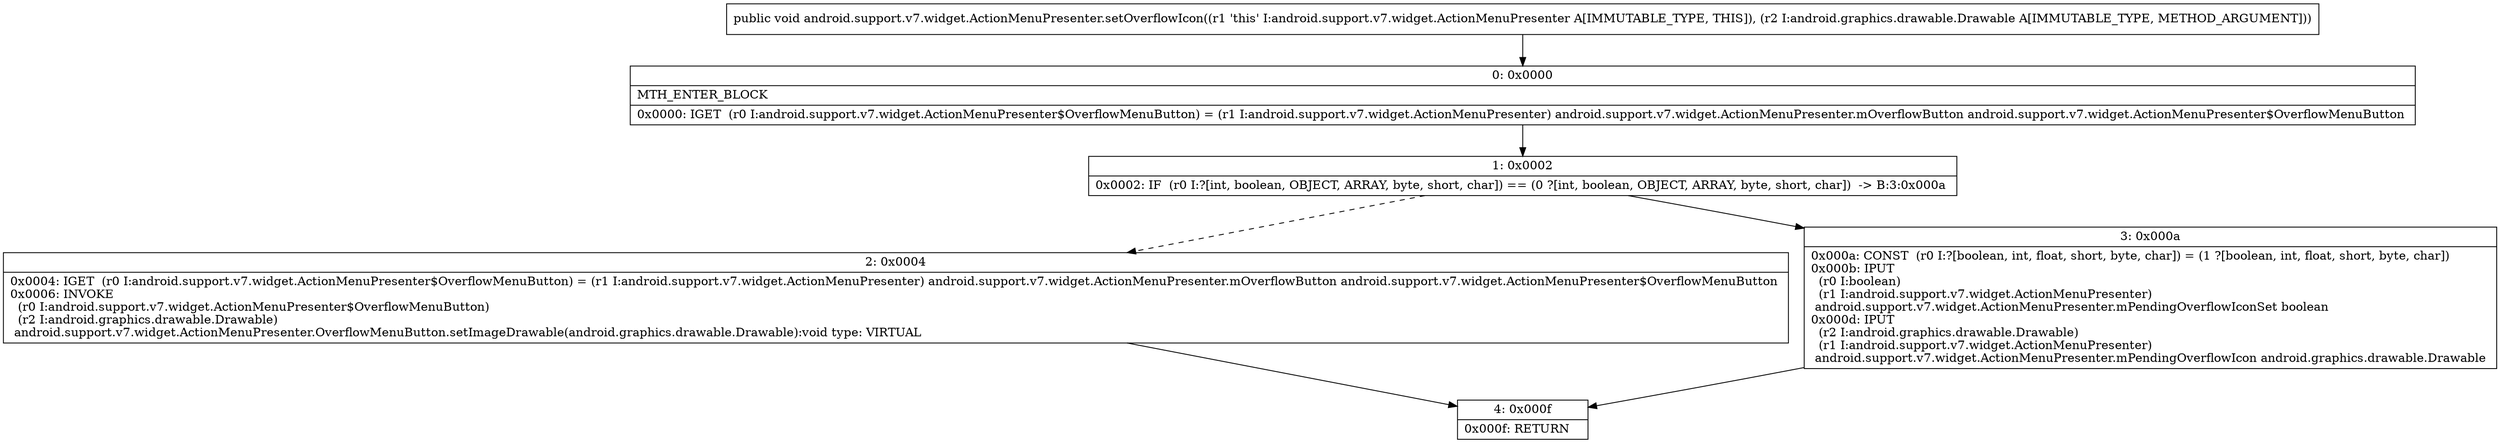 digraph "CFG forandroid.support.v7.widget.ActionMenuPresenter.setOverflowIcon(Landroid\/graphics\/drawable\/Drawable;)V" {
Node_0 [shape=record,label="{0\:\ 0x0000|MTH_ENTER_BLOCK\l|0x0000: IGET  (r0 I:android.support.v7.widget.ActionMenuPresenter$OverflowMenuButton) = (r1 I:android.support.v7.widget.ActionMenuPresenter) android.support.v7.widget.ActionMenuPresenter.mOverflowButton android.support.v7.widget.ActionMenuPresenter$OverflowMenuButton \l}"];
Node_1 [shape=record,label="{1\:\ 0x0002|0x0002: IF  (r0 I:?[int, boolean, OBJECT, ARRAY, byte, short, char]) == (0 ?[int, boolean, OBJECT, ARRAY, byte, short, char])  \-\> B:3:0x000a \l}"];
Node_2 [shape=record,label="{2\:\ 0x0004|0x0004: IGET  (r0 I:android.support.v7.widget.ActionMenuPresenter$OverflowMenuButton) = (r1 I:android.support.v7.widget.ActionMenuPresenter) android.support.v7.widget.ActionMenuPresenter.mOverflowButton android.support.v7.widget.ActionMenuPresenter$OverflowMenuButton \l0x0006: INVOKE  \l  (r0 I:android.support.v7.widget.ActionMenuPresenter$OverflowMenuButton)\l  (r2 I:android.graphics.drawable.Drawable)\l android.support.v7.widget.ActionMenuPresenter.OverflowMenuButton.setImageDrawable(android.graphics.drawable.Drawable):void type: VIRTUAL \l}"];
Node_3 [shape=record,label="{3\:\ 0x000a|0x000a: CONST  (r0 I:?[boolean, int, float, short, byte, char]) = (1 ?[boolean, int, float, short, byte, char]) \l0x000b: IPUT  \l  (r0 I:boolean)\l  (r1 I:android.support.v7.widget.ActionMenuPresenter)\l android.support.v7.widget.ActionMenuPresenter.mPendingOverflowIconSet boolean \l0x000d: IPUT  \l  (r2 I:android.graphics.drawable.Drawable)\l  (r1 I:android.support.v7.widget.ActionMenuPresenter)\l android.support.v7.widget.ActionMenuPresenter.mPendingOverflowIcon android.graphics.drawable.Drawable \l}"];
Node_4 [shape=record,label="{4\:\ 0x000f|0x000f: RETURN   \l}"];
MethodNode[shape=record,label="{public void android.support.v7.widget.ActionMenuPresenter.setOverflowIcon((r1 'this' I:android.support.v7.widget.ActionMenuPresenter A[IMMUTABLE_TYPE, THIS]), (r2 I:android.graphics.drawable.Drawable A[IMMUTABLE_TYPE, METHOD_ARGUMENT])) }"];
MethodNode -> Node_0;
Node_0 -> Node_1;
Node_1 -> Node_2[style=dashed];
Node_1 -> Node_3;
Node_2 -> Node_4;
Node_3 -> Node_4;
}

